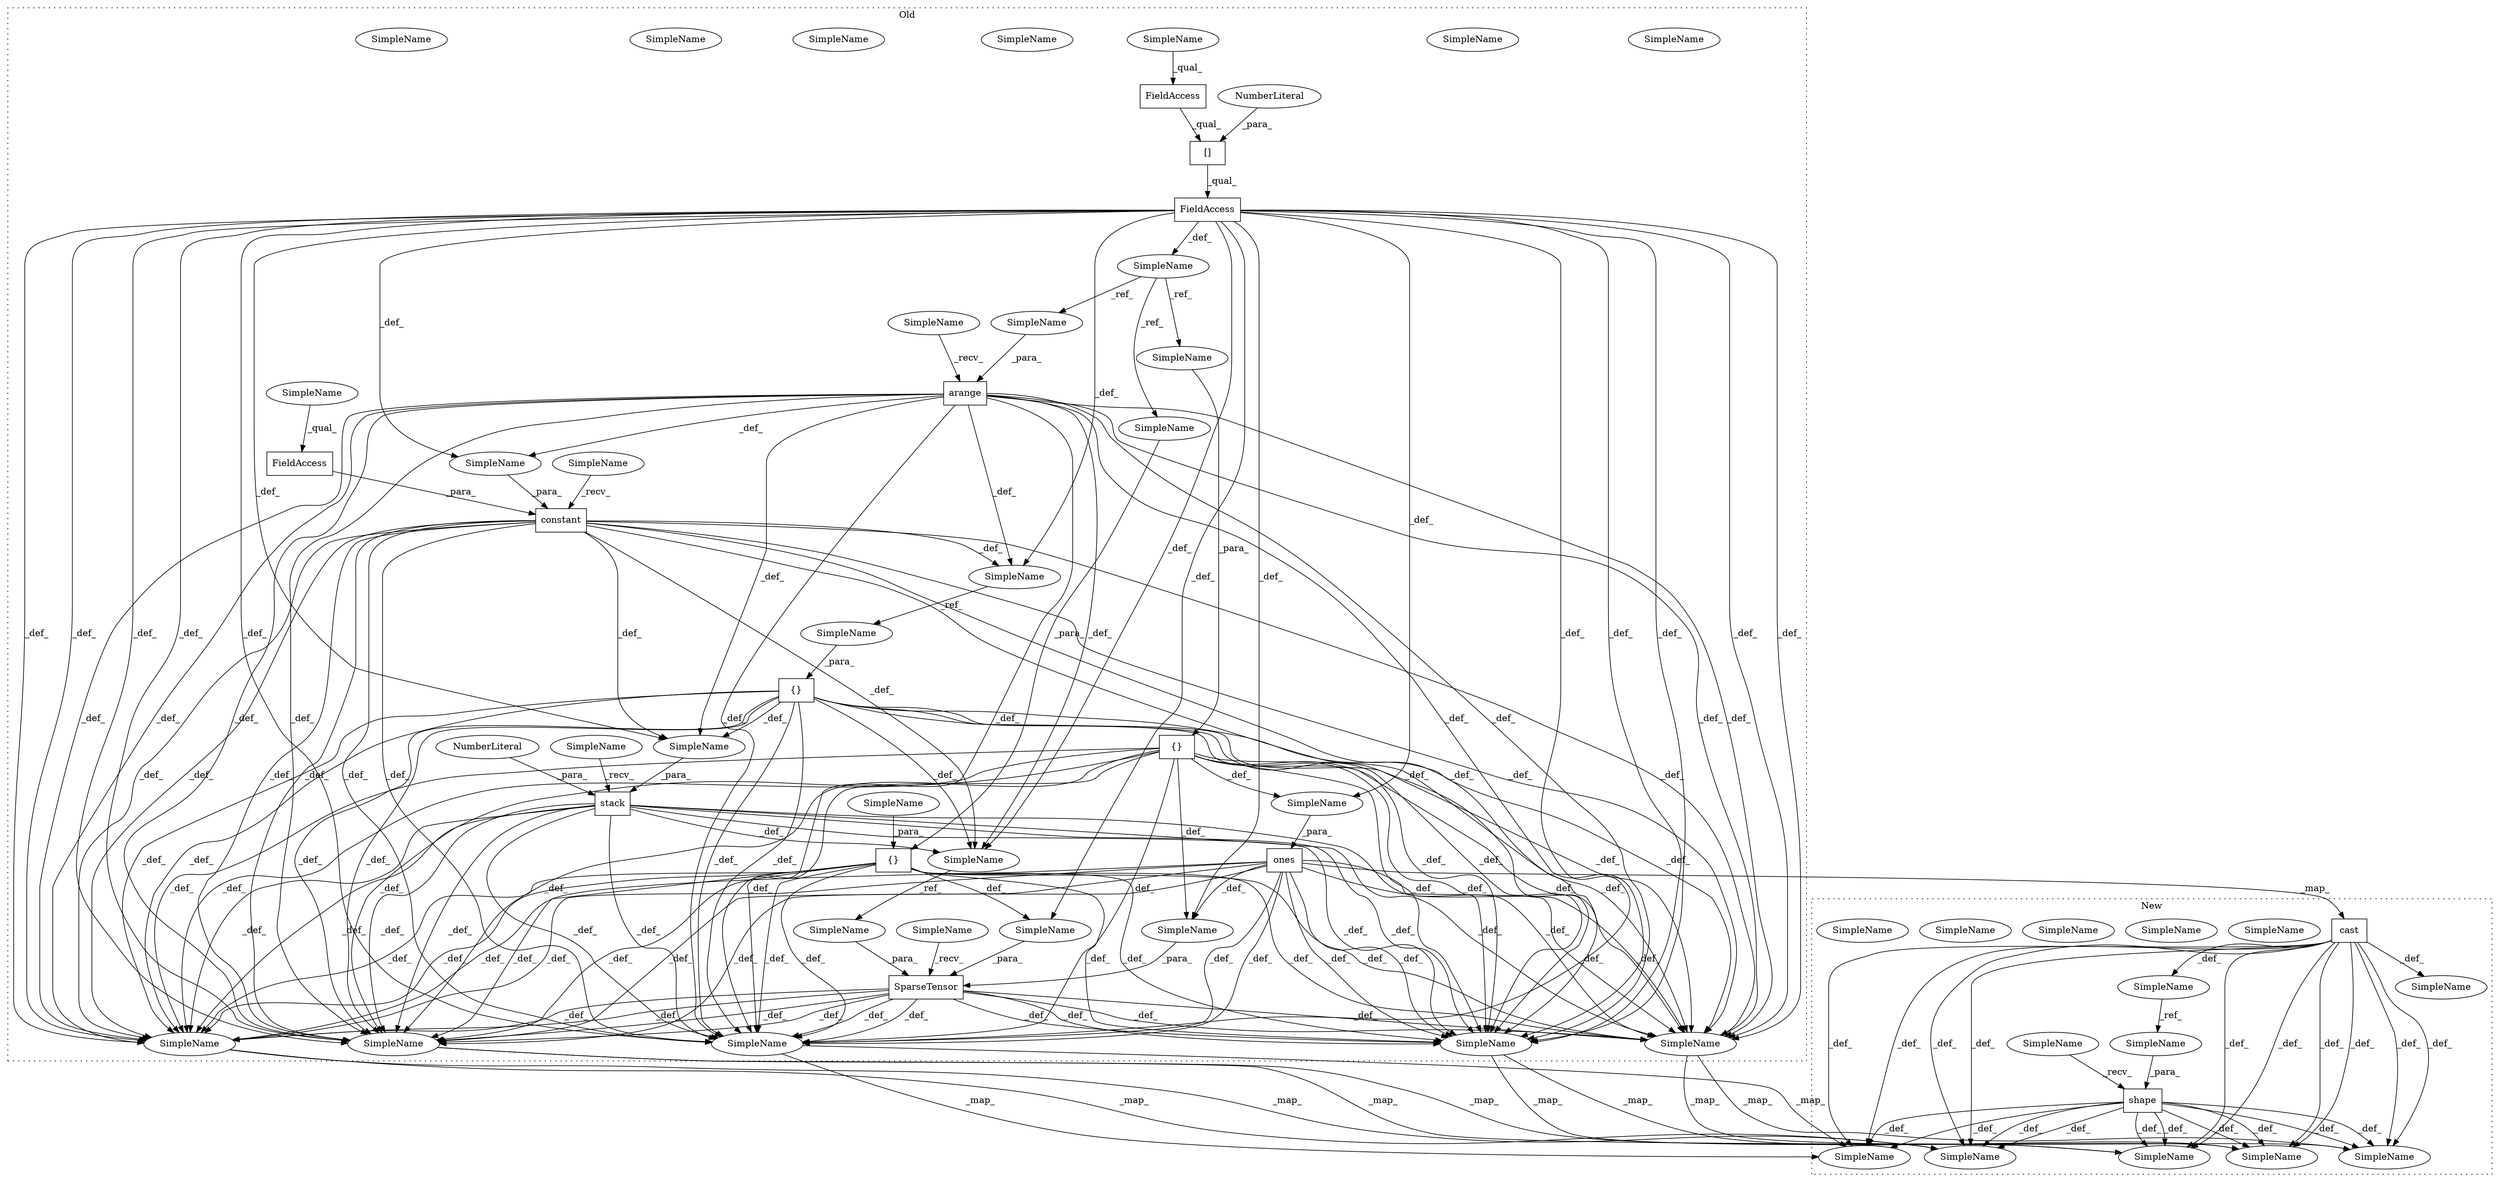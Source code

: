 digraph G {
subgraph cluster0 {
1 [label="ones" a="32" s="3974,4017" l="5,1" shape="box"];
3 [label="{}" a="4" s="3988,3997" l="1,1" shape="box"];
4 [label="SparseTensor" a="32" s="3946,4048" l="13,1" shape="box"];
5 [label="stack" a="32" s="3885,3920" l="6,1" shape="box"];
6 [label="NumberLiteral" a="34" s="3919" l="1" shape="ellipse"];
7 [label="{}" a="4" s="3900,3917" l="1,1" shape="box"];
8 [label="constant" a="32" s="3815,3863" l="9,1" shape="box"];
9 [label="{}" a="4" s="4028,4047" l="1,1" shape="box"];
10 [label="FieldAccess" a="22" s="3847" l="16" shape="box"];
11 [label="SimpleName" a="42" s="3847" l="10" shape="ellipse"];
13 [label="SimpleName" a="42" s="5441" l="28" shape="ellipse"];
16 [label="SimpleName" a="42" s="5441" l="28" shape="ellipse"];
17 [label="FieldAccess" a="22" s="3726" l="27" shape="box"];
18 [label="[]" a="2" s="3726,3746" l="19,1" shape="box"];
19 [label="NumberLiteral" a="34" s="3745" l="1" shape="ellipse"];
20 [label="FieldAccess" a="22" s="3726" l="18" shape="box"];
21 [label="SimpleName" a="42" s="3726" l="12" shape="ellipse"];
22 [label="SimpleName" a="42" s="5545" l="22" shape="ellipse"];
25 [label="SimpleName" a="42" s="5545" l="22" shape="ellipse"];
26 [label="SimpleName" a="42" s="4206" l="7" shape="ellipse"];
29 [label="SimpleName" a="42" s="4206" l="7" shape="ellipse"];
30 [label="SimpleName" a="42" s="5208" l="7" shape="ellipse"];
33 [label="SimpleName" a="42" s="5208" l="7" shape="ellipse"];
34 [label="SimpleName" a="42" s="4505" l="7" shape="ellipse"];
37 [label="SimpleName" a="42" s="4505" l="7" shape="ellipse"];
38 [label="arange" a="32" s="3830,3845" l="7,1" shape="box"];
40 [label="SimpleName" a="42" s="" l="" shape="ellipse"];
42 [label="SimpleName" a="42" s="" l="" shape="ellipse"];
43 [label="SimpleName" a="42" s="" l="" shape="ellipse"];
44 [label="SimpleName" a="42" s="3870" l="3" shape="ellipse"];
45 [label="SimpleName" a="42" s="" l="" shape="ellipse"];
46 [label="SimpleName" a="42" s="3800" l="3" shape="ellipse"];
47 [label="SimpleName" a="42" s="3717" l="8" shape="ellipse"];
48 [label="SimpleName" a="42" s="" l="" shape="ellipse"];
49 [label="SimpleName" a="42" s="4038" l="9" shape="ellipse"];
50 [label="SimpleName" a="42" s="3959" l="3" shape="ellipse"];
51 [label="SimpleName" a="42" s="3989" l="8" shape="ellipse"];
52 [label="SimpleName" a="42" s="4029" l="8" shape="ellipse"];
53 [label="SimpleName" a="42" s="3837" l="8" shape="ellipse"];
54 [label="SimpleName" a="42" s="3804" l="10" shape="ellipse"];
55 [label="SimpleName" a="42" s="3935" l="10" shape="ellipse"];
56 [label="SimpleName" a="42" s="3847" l="10" shape="ellipse"];
57 [label="SimpleName" a="42" s="3874" l="10" shape="ellipse"];
58 [label="SimpleName" a="42" s="3901" l="3" shape="ellipse"];
61 [label="SimpleName" a="42" s="3824" l="5" shape="ellipse"];
label = "Old";
style="dotted";
}
subgraph cluster1 {
2 [label="cast" a="32" s="4073,4107" l="5,1" shape="box"];
12 [label="shape" a="32" s="4164,4180" l="6,1" shape="box"];
14 [label="SimpleName" a="42" s="5615" l="28" shape="ellipse"];
15 [label="SimpleName" a="42" s="5615" l="28" shape="ellipse"];
23 [label="SimpleName" a="42" s="5719" l="22" shape="ellipse"];
24 [label="SimpleName" a="42" s="5719" l="22" shape="ellipse"];
27 [label="SimpleName" a="42" s="4380" l="7" shape="ellipse"];
28 [label="SimpleName" a="42" s="4380" l="7" shape="ellipse"];
31 [label="SimpleName" a="42" s="5382" l="7" shape="ellipse"];
32 [label="SimpleName" a="42" s="5382" l="7" shape="ellipse"];
35 [label="SimpleName" a="42" s="4679" l="7" shape="ellipse"];
36 [label="SimpleName" a="42" s="4679" l="7" shape="ellipse"];
39 [label="SimpleName" a="42" s="4051" l="10" shape="ellipse"];
41 [label="SimpleName" a="42" s="4188" l="9" shape="ellipse"];
59 [label="SimpleName" a="42" s="4170" l="10" shape="ellipse"];
60 [label="SimpleName" a="42" s="4153" l="10" shape="ellipse"];
label = "New";
style="dotted";
}
1 -> 29 [label="_def_"];
1 -> 2 [label="_map_"];
1 -> 16 [label="_def_"];
1 -> 25 [label="_def_"];
1 -> 29 [label="_def_"];
1 -> 16 [label="_def_"];
1 -> 45 [label="_def_"];
1 -> 33 [label="_def_"];
1 -> 33 [label="_def_"];
1 -> 37 [label="_def_"];
1 -> 25 [label="_def_"];
1 -> 37 [label="_def_"];
2 -> 41 [label="_def_"];
2 -> 32 [label="_def_"];
2 -> 32 [label="_def_"];
2 -> 36 [label="_def_"];
2 -> 15 [label="_def_"];
2 -> 28 [label="_def_"];
2 -> 28 [label="_def_"];
2 -> 15 [label="_def_"];
2 -> 39 [label="_def_"];
2 -> 24 [label="_def_"];
2 -> 24 [label="_def_"];
2 -> 36 [label="_def_"];
3 -> 16 [label="_def_"];
3 -> 25 [label="_def_"];
3 -> 33 [label="_def_"];
3 -> 37 [label="_def_"];
3 -> 16 [label="_def_"];
3 -> 45 [label="_def_"];
3 -> 29 [label="_def_"];
3 -> 25 [label="_def_"];
3 -> 37 [label="_def_"];
3 -> 29 [label="_def_"];
3 -> 43 [label="_def_"];
3 -> 33 [label="_def_"];
4 -> 33 [label="_def_"];
4 -> 29 [label="_def_"];
4 -> 16 [label="_def_"];
4 -> 25 [label="_def_"];
4 -> 29 [label="_def_"];
4 -> 16 [label="_def_"];
4 -> 37 [label="_def_"];
4 -> 37 [label="_def_"];
4 -> 33 [label="_def_"];
4 -> 25 [label="_def_"];
5 -> 44 [label="_def_"];
5 -> 33 [label="_def_"];
5 -> 29 [label="_def_"];
5 -> 37 [label="_def_"];
5 -> 16 [label="_def_"];
5 -> 25 [label="_def_"];
5 -> 16 [label="_def_"];
5 -> 25 [label="_def_"];
5 -> 29 [label="_def_"];
5 -> 33 [label="_def_"];
5 -> 37 [label="_def_"];
6 -> 5 [label="_para_"];
7 -> 37 [label="_def_"];
7 -> 16 [label="_def_"];
7 -> 29 [label="_def_"];
7 -> 44 [label="_def_"];
7 -> 25 [label="_def_"];
7 -> 16 [label="_def_"];
7 -> 25 [label="_def_"];
7 -> 48 [label="_def_"];
7 -> 33 [label="_def_"];
7 -> 29 [label="_def_"];
7 -> 37 [label="_def_"];
7 -> 33 [label="_def_"];
8 -> 33 [label="_def_"];
8 -> 48 [label="_def_"];
8 -> 25 [label="_def_"];
8 -> 37 [label="_def_"];
8 -> 33 [label="_def_"];
8 -> 29 [label="_def_"];
8 -> 44 [label="_def_"];
8 -> 37 [label="_def_"];
8 -> 25 [label="_def_"];
8 -> 29 [label="_def_"];
8 -> 46 [label="_def_"];
8 -> 16 [label="_def_"];
8 -> 16 [label="_def_"];
9 -> 29 [label="_def_"];
9 -> 25 [label="_def_"];
9 -> 25 [label="_def_"];
9 -> 37 [label="_def_"];
9 -> 40 [label="_def_"];
9 -> 16 [label="_def_"];
9 -> 29 [label="_def_"];
9 -> 37 [label="_def_"];
9 -> 16 [label="_def_"];
9 -> 33 [label="_def_"];
9 -> 33 [label="_def_"];
10 -> 8 [label="_para_"];
12 -> 15 [label="_def_"];
12 -> 15 [label="_def_"];
12 -> 28 [label="_def_"];
12 -> 32 [label="_def_"];
12 -> 24 [label="_def_"];
12 -> 24 [label="_def_"];
12 -> 36 [label="_def_"];
12 -> 36 [label="_def_"];
12 -> 28 [label="_def_"];
12 -> 32 [label="_def_"];
16 -> 15 [label="_map_"];
16 -> 15 [label="_map_"];
17 -> 29 [label="_def_"];
17 -> 37 [label="_def_"];
17 -> 25 [label="_def_"];
17 -> 47 [label="_def_"];
17 -> 16 [label="_def_"];
17 -> 33 [label="_def_"];
17 -> 43 [label="_def_"];
17 -> 42 [label="_def_"];
17 -> 33 [label="_def_"];
17 -> 44 [label="_def_"];
17 -> 48 [label="_def_"];
17 -> 29 [label="_def_"];
17 -> 45 [label="_def_"];
17 -> 40 [label="_def_"];
17 -> 46 [label="_def_"];
17 -> 16 [label="_def_"];
17 -> 25 [label="_def_"];
17 -> 37 [label="_def_"];
18 -> 17 [label="_qual_"];
19 -> 18 [label="_para_"];
20 -> 18 [label="_qual_"];
21 -> 20 [label="_qual_"];
25 -> 24 [label="_map_"];
25 -> 24 [label="_map_"];
29 -> 28 [label="_map_"];
29 -> 28 [label="_map_"];
33 -> 32 [label="_map_"];
33 -> 32 [label="_map_"];
37 -> 36 [label="_map_"];
37 -> 36 [label="_map_"];
38 -> 48 [label="_def_"];
38 -> 25 [label="_def_"];
38 -> 16 [label="_def_"];
38 -> 42 [label="_def_"];
38 -> 29 [label="_def_"];
38 -> 33 [label="_def_"];
38 -> 25 [label="_def_"];
38 -> 44 [label="_def_"];
38 -> 16 [label="_def_"];
38 -> 37 [label="_def_"];
38 -> 29 [label="_def_"];
38 -> 37 [label="_def_"];
38 -> 33 [label="_def_"];
38 -> 46 [label="_def_"];
39 -> 59 [label="_ref_"];
40 -> 4 [label="_para_"];
42 -> 8 [label="_para_"];
43 -> 1 [label="_para_"];
44 -> 50 [label="_ref_"];
45 -> 4 [label="_para_"];
46 -> 58 [label="_ref_"];
47 -> 53 [label="_ref_"];
47 -> 51 [label="_ref_"];
47 -> 52 [label="_ref_"];
48 -> 5 [label="_para_"];
49 -> 9 [label="_para_"];
50 -> 4 [label="_para_"];
51 -> 3 [label="_para_"];
52 -> 9 [label="_para_"];
53 -> 38 [label="_para_"];
54 -> 8 [label="_recv_"];
55 -> 4 [label="_recv_"];
56 -> 10 [label="_qual_"];
57 -> 5 [label="_recv_"];
58 -> 7 [label="_para_"];
59 -> 12 [label="_para_"];
60 -> 12 [label="_recv_"];
61 -> 38 [label="_recv_"];
}